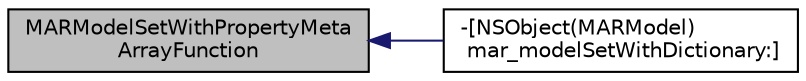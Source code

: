 digraph "MARModelSetWithPropertyMetaArrayFunction"
{
  edge [fontname="Helvetica",fontsize="10",labelfontname="Helvetica",labelfontsize="10"];
  node [fontname="Helvetica",fontsize="10",shape=record];
  rankdir="LR";
  Node51 [label="MARModelSetWithPropertyMeta\lArrayFunction",height=0.2,width=0.4,color="black", fillcolor="grey75", style="filled", fontcolor="black"];
  Node51 -> Node52 [dir="back",color="midnightblue",fontsize="10",style="solid",fontname="Helvetica"];
  Node52 [label="-[NSObject(MARModel)\l mar_modelSetWithDictionary:]",height=0.2,width=0.4,color="black", fillcolor="white", style="filled",URL="$category_n_s_object_07_m_a_r_model_08.html#ab4b927a12df81c4900b640ef2e3284b5"];
}
